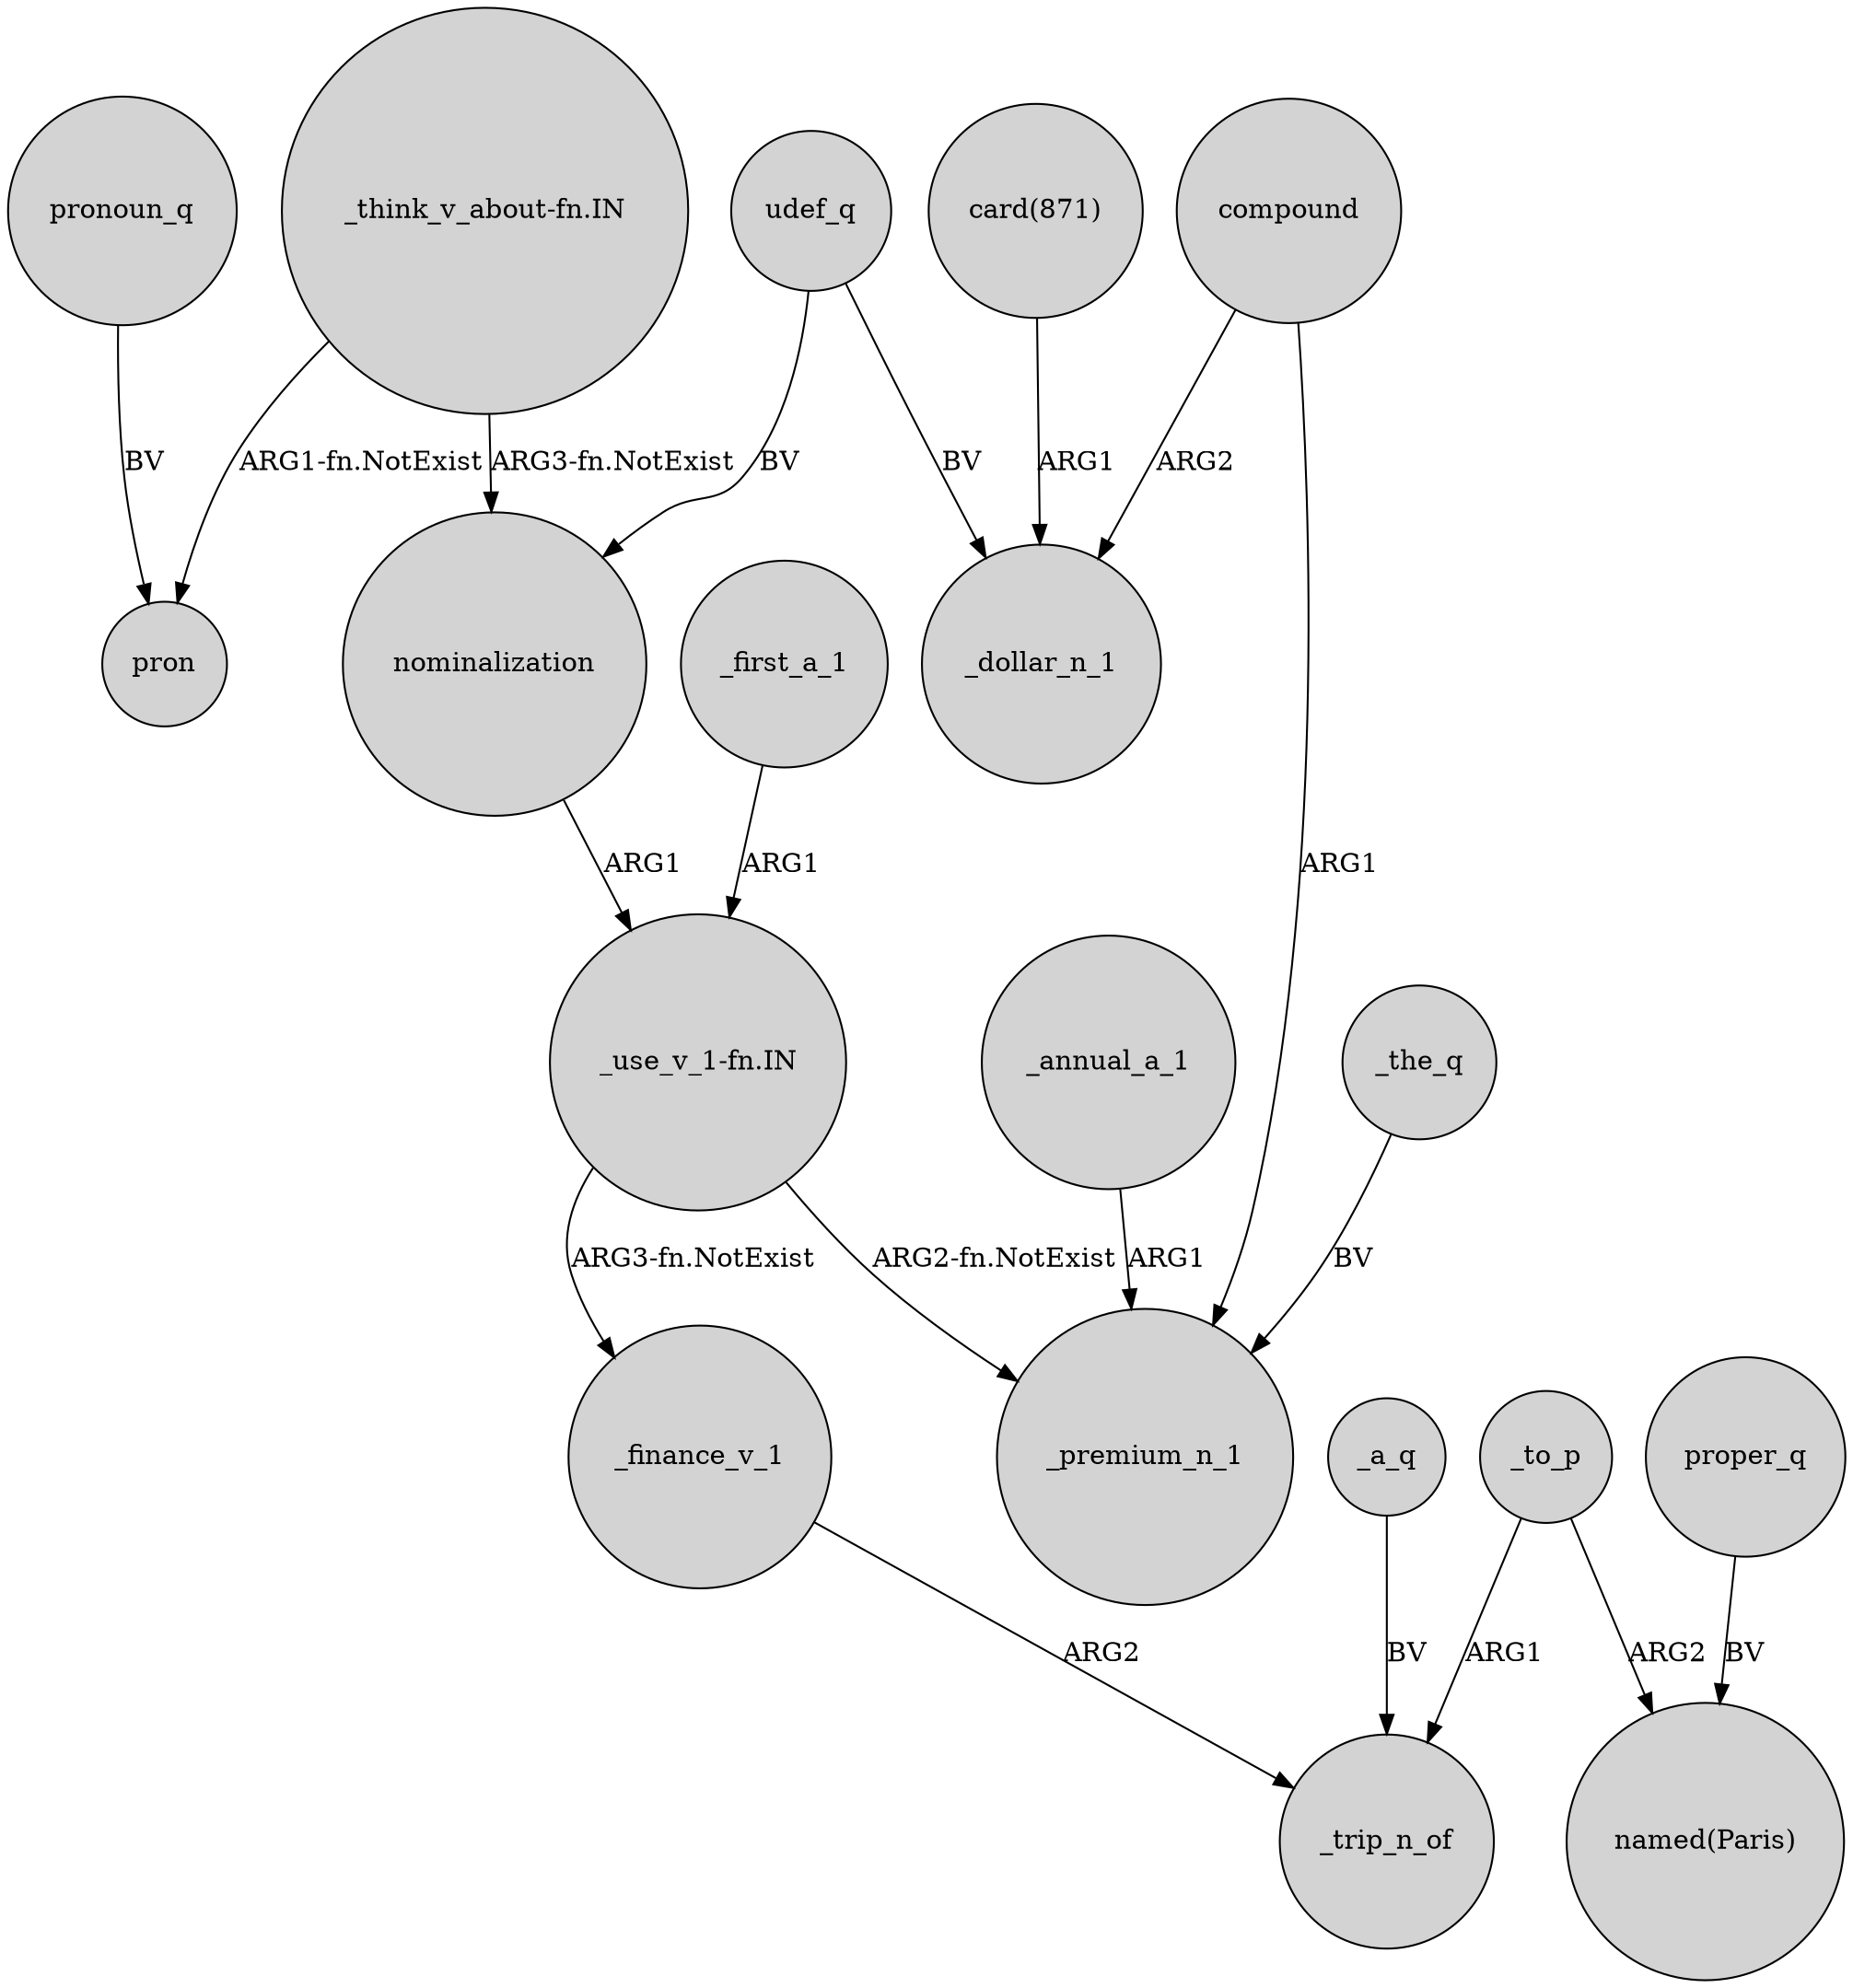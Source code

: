 digraph {
	node [shape=circle style=filled]
	"_use_v_1-fn.IN" -> _premium_n_1 [label="ARG2-fn.NotExist"]
	"card(871)" -> _dollar_n_1 [label=ARG1]
	_first_a_1 -> "_use_v_1-fn.IN" [label=ARG1]
	_annual_a_1 -> _premium_n_1 [label=ARG1]
	pronoun_q -> pron [label=BV]
	_finance_v_1 -> _trip_n_of [label=ARG2]
	"_think_v_about-fn.IN" -> pron [label="ARG1-fn.NotExist"]
	compound -> _premium_n_1 [label=ARG1]
	proper_q -> "named(Paris)" [label=BV]
	udef_q -> nominalization [label=BV]
	_to_p -> _trip_n_of [label=ARG1]
	"_think_v_about-fn.IN" -> nominalization [label="ARG3-fn.NotExist"]
	_the_q -> _premium_n_1 [label=BV]
	_to_p -> "named(Paris)" [label=ARG2]
	_a_q -> _trip_n_of [label=BV]
	"_use_v_1-fn.IN" -> _finance_v_1 [label="ARG3-fn.NotExist"]
	compound -> _dollar_n_1 [label=ARG2]
	udef_q -> _dollar_n_1 [label=BV]
	nominalization -> "_use_v_1-fn.IN" [label=ARG1]
}
